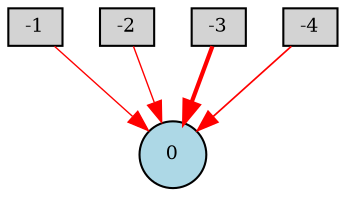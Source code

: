 digraph {
	node [fontsize=9 height=0.2 shape=circle width=0.2]
	-1 [fillcolor=lightgray shape=box style=filled]
	-2 [fillcolor=lightgray shape=box style=filled]
	-3 [fillcolor=lightgray shape=box style=filled]
	-4 [fillcolor=lightgray shape=box style=filled]
	0 [fillcolor=lightblue style=filled]
	-2 -> 0 [color=red penwidth=0.6627094475467474 style=solid]
	-1 -> 0 [color=red penwidth=0.6564146186529896 style=solid]
	-3 -> 0 [color=red penwidth=2.024773047169152 style=solid]
	-4 -> 0 [color=red penwidth=0.8184253150606892 style=solid]
}
